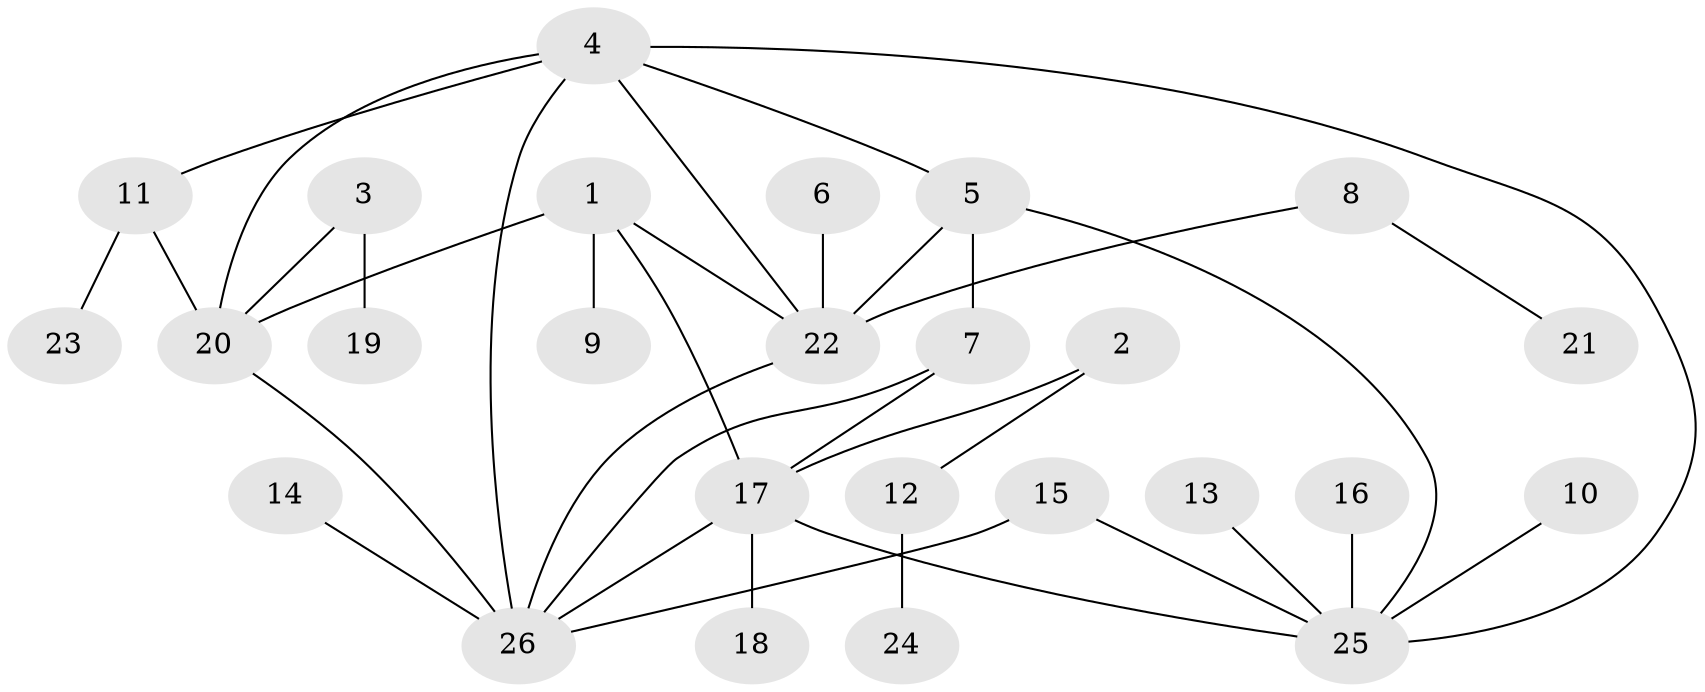 // original degree distribution, {5: 0.019230769230769232, 9: 0.038461538461538464, 7: 0.019230769230769232, 4: 0.019230769230769232, 2: 0.34615384615384615, 3: 0.07692307692307693, 8: 0.038461538461538464, 6: 0.019230769230769232, 1: 0.4230769230769231}
// Generated by graph-tools (version 1.1) at 2025/02/03/09/25 03:02:42]
// undirected, 26 vertices, 36 edges
graph export_dot {
graph [start="1"]
  node [color=gray90,style=filled];
  1;
  2;
  3;
  4;
  5;
  6;
  7;
  8;
  9;
  10;
  11;
  12;
  13;
  14;
  15;
  16;
  17;
  18;
  19;
  20;
  21;
  22;
  23;
  24;
  25;
  26;
  1 -- 9 [weight=1.0];
  1 -- 17 [weight=1.0];
  1 -- 20 [weight=1.0];
  1 -- 22 [weight=1.0];
  2 -- 12 [weight=1.0];
  2 -- 17 [weight=1.0];
  3 -- 19 [weight=1.0];
  3 -- 20 [weight=1.0];
  4 -- 5 [weight=1.0];
  4 -- 11 [weight=1.0];
  4 -- 20 [weight=1.0];
  4 -- 22 [weight=1.0];
  4 -- 25 [weight=1.0];
  4 -- 26 [weight=1.0];
  5 -- 7 [weight=1.0];
  5 -- 22 [weight=1.0];
  5 -- 25 [weight=1.0];
  6 -- 22 [weight=1.0];
  7 -- 17 [weight=1.0];
  7 -- 26 [weight=1.0];
  8 -- 21 [weight=1.0];
  8 -- 22 [weight=1.0];
  10 -- 25 [weight=1.0];
  11 -- 20 [weight=1.0];
  11 -- 23 [weight=1.0];
  12 -- 24 [weight=1.0];
  13 -- 25 [weight=1.0];
  14 -- 26 [weight=1.0];
  15 -- 25 [weight=1.0];
  15 -- 26 [weight=1.0];
  16 -- 25 [weight=1.0];
  17 -- 18 [weight=1.0];
  17 -- 25 [weight=1.0];
  17 -- 26 [weight=1.0];
  20 -- 26 [weight=2.0];
  22 -- 26 [weight=1.0];
}

